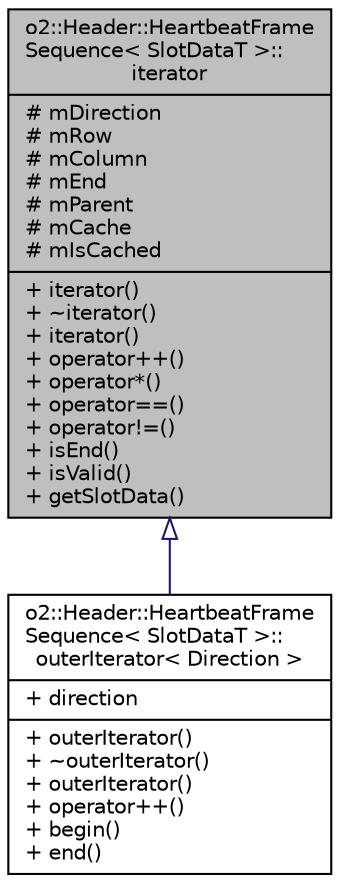 digraph "o2::Header::HeartbeatFrameSequence&lt; SlotDataT &gt;::iterator"
{
 // INTERACTIVE_SVG=YES
  bgcolor="transparent";
  edge [fontname="Helvetica",fontsize="10",labelfontname="Helvetica",labelfontsize="10"];
  node [fontname="Helvetica",fontsize="10",shape=record];
  Node1 [label="{o2::Header::HeartbeatFrame\lSequence\< SlotDataT \>::\literator\n|# mDirection\l# mRow\l# mColumn\l# mEnd\l# mParent\l# mCache\l# mIsCached\l|+ iterator()\l+ ~iterator()\l+ iterator()\l+ operator++()\l+ operator*()\l+ operator==()\l+ operator!=()\l+ isEnd()\l+ isValid()\l+ getSlotData()\l}",height=0.2,width=0.4,color="black", fillcolor="grey75", style="filled" fontcolor="black"];
  Node1 -> Node2 [dir="back",color="midnightblue",fontsize="10",style="solid",arrowtail="onormal",fontname="Helvetica"];
  Node2 [label="{o2::Header::HeartbeatFrame\lSequence\< SlotDataT \>::\louterIterator\< Direction \>\n|+ direction\l|+ outerIterator()\l+ ~outerIterator()\l+ outerIterator()\l+ operator++()\l+ begin()\l+ end()\l}",height=0.2,width=0.4,color="black",URL="$d6/d4c/classo2_1_1Header_1_1HeartbeatFrameSequence_1_1outerIterator.html",tooltip="iterator for the outer access of the index, either row or column direction "];
}
